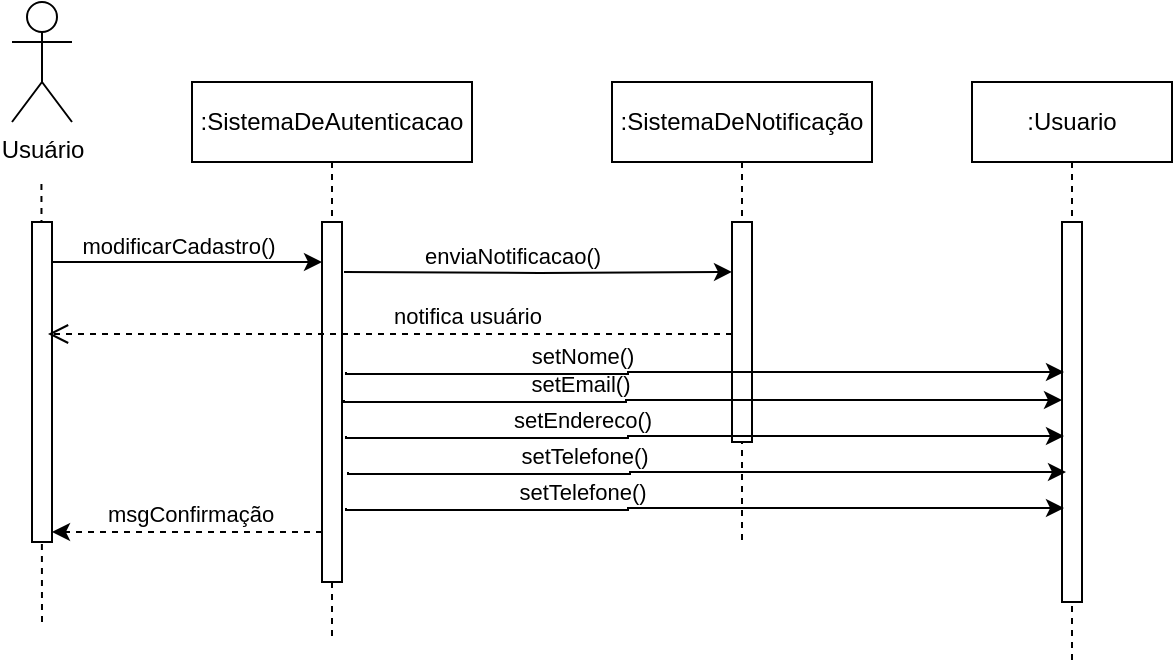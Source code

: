 <mxfile version="24.7.8">
  <diagram name="Page-1" id="2YBvvXClWsGukQMizWep">
    <mxGraphModel dx="1050" dy="629" grid="1" gridSize="10" guides="1" tooltips="1" connect="1" arrows="1" fold="1" page="1" pageScale="1" pageWidth="850" pageHeight="1100" math="0" shadow="0">
      <root>
        <mxCell id="0" />
        <mxCell id="1" parent="0" />
        <mxCell id="aM9ryv3xv72pqoxQDRHE-1" value=":Usuario" style="shape=umlLifeline;perimeter=lifelinePerimeter;whiteSpace=wrap;html=1;container=0;dropTarget=0;collapsible=0;recursiveResize=0;outlineConnect=0;portConstraint=eastwest;newEdgeStyle={&quot;edgeStyle&quot;:&quot;elbowEdgeStyle&quot;,&quot;elbow&quot;:&quot;vertical&quot;,&quot;curved&quot;:0,&quot;rounded&quot;:0};" parent="1" vertex="1">
          <mxGeometry x="800" y="110" width="100" height="290" as="geometry" />
        </mxCell>
        <mxCell id="aM9ryv3xv72pqoxQDRHE-2" value="" style="html=1;points=[];perimeter=orthogonalPerimeter;outlineConnect=0;targetShapes=umlLifeline;portConstraint=eastwest;newEdgeStyle={&quot;edgeStyle&quot;:&quot;elbowEdgeStyle&quot;,&quot;elbow&quot;:&quot;vertical&quot;,&quot;curved&quot;:0,&quot;rounded&quot;:0};" parent="aM9ryv3xv72pqoxQDRHE-1" vertex="1">
          <mxGeometry x="45" y="70" width="10" height="190" as="geometry" />
        </mxCell>
        <mxCell id="368ryIqdzKqAlcXKy1S3-1" value="Usuário" style="shape=umlActor;verticalLabelPosition=bottom;verticalAlign=top;html=1;" parent="1" vertex="1">
          <mxGeometry x="320" y="70" width="30" height="60" as="geometry" />
        </mxCell>
        <mxCell id="368ryIqdzKqAlcXKy1S3-3" value="" style="endArrow=none;dashed=1;html=1;rounded=0;" parent="1" edge="1">
          <mxGeometry width="50" height="50" relative="1" as="geometry">
            <mxPoint x="335" y="380" as="sourcePoint" />
            <mxPoint x="334.72" y="160" as="targetPoint" />
          </mxGeometry>
        </mxCell>
        <mxCell id="368ryIqdzKqAlcXKy1S3-13" style="edgeStyle=orthogonalEdgeStyle;rounded=0;orthogonalLoop=1;jettySize=auto;html=1;curved=0;" parent="1" edge="1">
          <mxGeometry relative="1" as="geometry">
            <mxPoint x="340" y="200" as="sourcePoint" />
            <mxPoint x="475" y="200" as="targetPoint" />
            <Array as="points" />
          </mxGeometry>
        </mxCell>
        <mxCell id="368ryIqdzKqAlcXKy1S3-14" value="modificarCadastro()" style="edgeLabel;html=1;align=center;verticalAlign=middle;resizable=0;points=[];" parent="368ryIqdzKqAlcXKy1S3-13" vertex="1" connectable="0">
          <mxGeometry x="-0.128" y="1" relative="1" as="geometry">
            <mxPoint x="4" y="-7" as="offset" />
          </mxGeometry>
        </mxCell>
        <mxCell id="368ryIqdzKqAlcXKy1S3-2" value="" style="html=1;points=[[0,0,0,0,5],[0,1,0,0,-5],[1,0,0,0,5],[1,1,0,0,-5]];perimeter=orthogonalPerimeter;outlineConnect=0;targetShapes=umlLifeline;portConstraint=eastwest;newEdgeStyle={&quot;curved&quot;:0,&quot;rounded&quot;:0};" parent="1" vertex="1">
          <mxGeometry x="330" y="180" width="10" height="160" as="geometry" />
        </mxCell>
        <mxCell id="368ryIqdzKqAlcXKy1S3-6" value=":SistemaDeAutenticacao" style="shape=umlLifeline;perimeter=lifelinePerimeter;whiteSpace=wrap;html=1;container=1;dropTarget=0;collapsible=0;recursiveResize=0;outlineConnect=0;portConstraint=eastwest;newEdgeStyle={&quot;curved&quot;:0,&quot;rounded&quot;:0};" parent="1" vertex="1">
          <mxGeometry x="410" y="110" width="140" height="280" as="geometry" />
        </mxCell>
        <mxCell id="368ryIqdzKqAlcXKy1S3-7" value="" style="html=1;points=[[0,0,0,0,5],[0,1,0,0,-5],[1,0,0,0,5],[1,1,0,0,-5]];perimeter=orthogonalPerimeter;outlineConnect=0;targetShapes=umlLifeline;portConstraint=eastwest;newEdgeStyle={&quot;curved&quot;:0,&quot;rounded&quot;:0};" parent="368ryIqdzKqAlcXKy1S3-6" vertex="1">
          <mxGeometry x="65" y="70" width="10" height="180" as="geometry" />
        </mxCell>
        <mxCell id="368ryIqdzKqAlcXKy1S3-11" value=":SistemaDeNotificação" style="shape=umlLifeline;perimeter=lifelinePerimeter;whiteSpace=wrap;html=1;container=1;dropTarget=0;collapsible=0;recursiveResize=0;outlineConnect=0;portConstraint=eastwest;newEdgeStyle={&quot;curved&quot;:0,&quot;rounded&quot;:0};" parent="1" vertex="1">
          <mxGeometry x="620" y="110" width="130" height="230" as="geometry" />
        </mxCell>
        <mxCell id="368ryIqdzKqAlcXKy1S3-12" value="" style="html=1;points=[[0,0,0,0,5],[0,1,0,0,-5],[1,0,0,0,5],[1,1,0,0,-5]];perimeter=orthogonalPerimeter;outlineConnect=0;targetShapes=umlLifeline;portConstraint=eastwest;newEdgeStyle={&quot;curved&quot;:0,&quot;rounded&quot;:0};" parent="368ryIqdzKqAlcXKy1S3-11" vertex="1">
          <mxGeometry x="60" y="70" width="10" height="110" as="geometry" />
        </mxCell>
        <mxCell id="368ryIqdzKqAlcXKy1S3-15" style="edgeStyle=orthogonalEdgeStyle;rounded=0;orthogonalLoop=1;jettySize=auto;html=1;curved=0;entryX=0;entryY=0.227;entryDx=0;entryDy=0;entryPerimeter=0;" parent="1" edge="1" target="368ryIqdzKqAlcXKy1S3-12">
          <mxGeometry relative="1" as="geometry">
            <mxPoint x="486" y="205" as="sourcePoint" />
            <mxPoint x="666.0" y="204.97" as="targetPoint" />
            <Array as="points" />
          </mxGeometry>
        </mxCell>
        <mxCell id="368ryIqdzKqAlcXKy1S3-16" value="enviaNotificacao()" style="edgeLabel;html=1;align=center;verticalAlign=middle;resizable=0;points=[];" parent="368ryIqdzKqAlcXKy1S3-15" vertex="1" connectable="0">
          <mxGeometry x="-0.386" y="-2" relative="1" as="geometry">
            <mxPoint x="24" y="-11" as="offset" />
          </mxGeometry>
        </mxCell>
        <mxCell id="368ryIqdzKqAlcXKy1S3-18" value="" style="edgeStyle=orthogonalEdgeStyle;rounded=0;orthogonalLoop=1;jettySize=auto;html=1;curved=0;" parent="1" target="aM9ryv3xv72pqoxQDRHE-2" edge="1">
          <mxGeometry relative="1" as="geometry">
            <mxPoint x="486" y="269" as="sourcePoint" />
            <mxPoint x="815.5" y="269.0" as="targetPoint" />
            <Array as="points">
              <mxPoint x="486" y="270" />
              <mxPoint x="627" y="270" />
              <mxPoint x="627" y="269" />
            </Array>
          </mxGeometry>
        </mxCell>
        <mxCell id="368ryIqdzKqAlcXKy1S3-19" value="setEmail()" style="edgeLabel;html=1;align=center;verticalAlign=middle;resizable=0;points=[];" parent="368ryIqdzKqAlcXKy1S3-18" vertex="1" connectable="0">
          <mxGeometry x="-0.024" y="2" relative="1" as="geometry">
            <mxPoint x="-56" y="-6" as="offset" />
          </mxGeometry>
        </mxCell>
        <mxCell id="368ryIqdzKqAlcXKy1S3-20" style="edgeStyle=orthogonalEdgeStyle;rounded=0;orthogonalLoop=1;jettySize=auto;html=1;curved=0;dashed=1;" parent="1" edge="1">
          <mxGeometry relative="1" as="geometry">
            <mxPoint x="475.0" y="335.0" as="sourcePoint" />
            <mxPoint x="340" y="335" as="targetPoint" />
            <Array as="points">
              <mxPoint x="440" y="335" />
              <mxPoint x="440" y="335" />
            </Array>
          </mxGeometry>
        </mxCell>
        <mxCell id="368ryIqdzKqAlcXKy1S3-21" value="msgConfirmação" style="edgeLabel;html=1;align=center;verticalAlign=middle;resizable=0;points=[];" parent="368ryIqdzKqAlcXKy1S3-20" vertex="1" connectable="0">
          <mxGeometry x="-0.128" y="1" relative="1" as="geometry">
            <mxPoint x="-7" y="-10" as="offset" />
          </mxGeometry>
        </mxCell>
        <mxCell id="368ryIqdzKqAlcXKy1S3-22" value="notifica usuário" style="html=1;verticalAlign=bottom;endArrow=open;dashed=1;endSize=8;curved=0;rounded=0;align=left;" parent="1" edge="1" source="368ryIqdzKqAlcXKy1S3-12">
          <mxGeometry relative="1" as="geometry">
            <mxPoint x="663" y="236" as="sourcePoint" />
            <mxPoint x="338" y="236" as="targetPoint" />
          </mxGeometry>
        </mxCell>
        <mxCell id="eMiwbqrBwUrzS0Onf-ar-2" value="" style="edgeStyle=orthogonalEdgeStyle;rounded=0;orthogonalLoop=1;jettySize=auto;html=1;curved=0;" edge="1" parent="1">
          <mxGeometry relative="1" as="geometry">
            <mxPoint x="487" y="287" as="sourcePoint" />
            <mxPoint x="846" y="287" as="targetPoint" />
            <Array as="points">
              <mxPoint x="487" y="288" />
              <mxPoint x="628" y="288" />
              <mxPoint x="628" y="287" />
            </Array>
          </mxGeometry>
        </mxCell>
        <mxCell id="eMiwbqrBwUrzS0Onf-ar-3" value="setEndereco()" style="edgeLabel;html=1;align=center;verticalAlign=middle;resizable=0;points=[];" vertex="1" connectable="0" parent="eMiwbqrBwUrzS0Onf-ar-2">
          <mxGeometry x="-0.024" y="2" relative="1" as="geometry">
            <mxPoint x="-56" y="-6" as="offset" />
          </mxGeometry>
        </mxCell>
        <mxCell id="eMiwbqrBwUrzS0Onf-ar-4" value="" style="edgeStyle=orthogonalEdgeStyle;rounded=0;orthogonalLoop=1;jettySize=auto;html=1;curved=0;" edge="1" parent="1">
          <mxGeometry relative="1" as="geometry">
            <mxPoint x="488" y="305" as="sourcePoint" />
            <mxPoint x="847" y="305" as="targetPoint" />
            <Array as="points">
              <mxPoint x="488" y="306" />
              <mxPoint x="629" y="306" />
              <mxPoint x="629" y="305" />
            </Array>
          </mxGeometry>
        </mxCell>
        <mxCell id="eMiwbqrBwUrzS0Onf-ar-5" value="setTelefone()" style="edgeLabel;html=1;align=center;verticalAlign=middle;resizable=0;points=[];" vertex="1" connectable="0" parent="eMiwbqrBwUrzS0Onf-ar-4">
          <mxGeometry x="-0.024" y="2" relative="1" as="geometry">
            <mxPoint x="-56" y="-6" as="offset" />
          </mxGeometry>
        </mxCell>
        <mxCell id="eMiwbqrBwUrzS0Onf-ar-6" value="" style="edgeStyle=orthogonalEdgeStyle;rounded=0;orthogonalLoop=1;jettySize=auto;html=1;curved=0;" edge="1" parent="1">
          <mxGeometry relative="1" as="geometry">
            <mxPoint x="487" y="323" as="sourcePoint" />
            <mxPoint x="846" y="323" as="targetPoint" />
            <Array as="points">
              <mxPoint x="487" y="324" />
              <mxPoint x="628" y="324" />
              <mxPoint x="628" y="323" />
            </Array>
          </mxGeometry>
        </mxCell>
        <mxCell id="eMiwbqrBwUrzS0Onf-ar-7" value="setTelefone()" style="edgeLabel;html=1;align=center;verticalAlign=middle;resizable=0;points=[];" vertex="1" connectable="0" parent="eMiwbqrBwUrzS0Onf-ar-6">
          <mxGeometry x="-0.024" y="2" relative="1" as="geometry">
            <mxPoint x="-56" y="-6" as="offset" />
          </mxGeometry>
        </mxCell>
        <mxCell id="eMiwbqrBwUrzS0Onf-ar-8" value="" style="edgeStyle=orthogonalEdgeStyle;rounded=0;orthogonalLoop=1;jettySize=auto;html=1;curved=0;" edge="1" parent="1">
          <mxGeometry relative="1" as="geometry">
            <mxPoint x="487" y="255" as="sourcePoint" />
            <mxPoint x="846" y="255" as="targetPoint" />
            <Array as="points">
              <mxPoint x="487" y="256" />
              <mxPoint x="628" y="256" />
              <mxPoint x="628" y="255" />
            </Array>
          </mxGeometry>
        </mxCell>
        <mxCell id="eMiwbqrBwUrzS0Onf-ar-9" value="setNome()" style="edgeLabel;html=1;align=center;verticalAlign=middle;resizable=0;points=[];" vertex="1" connectable="0" parent="eMiwbqrBwUrzS0Onf-ar-8">
          <mxGeometry x="-0.024" y="2" relative="1" as="geometry">
            <mxPoint x="-56" y="-6" as="offset" />
          </mxGeometry>
        </mxCell>
      </root>
    </mxGraphModel>
  </diagram>
</mxfile>
